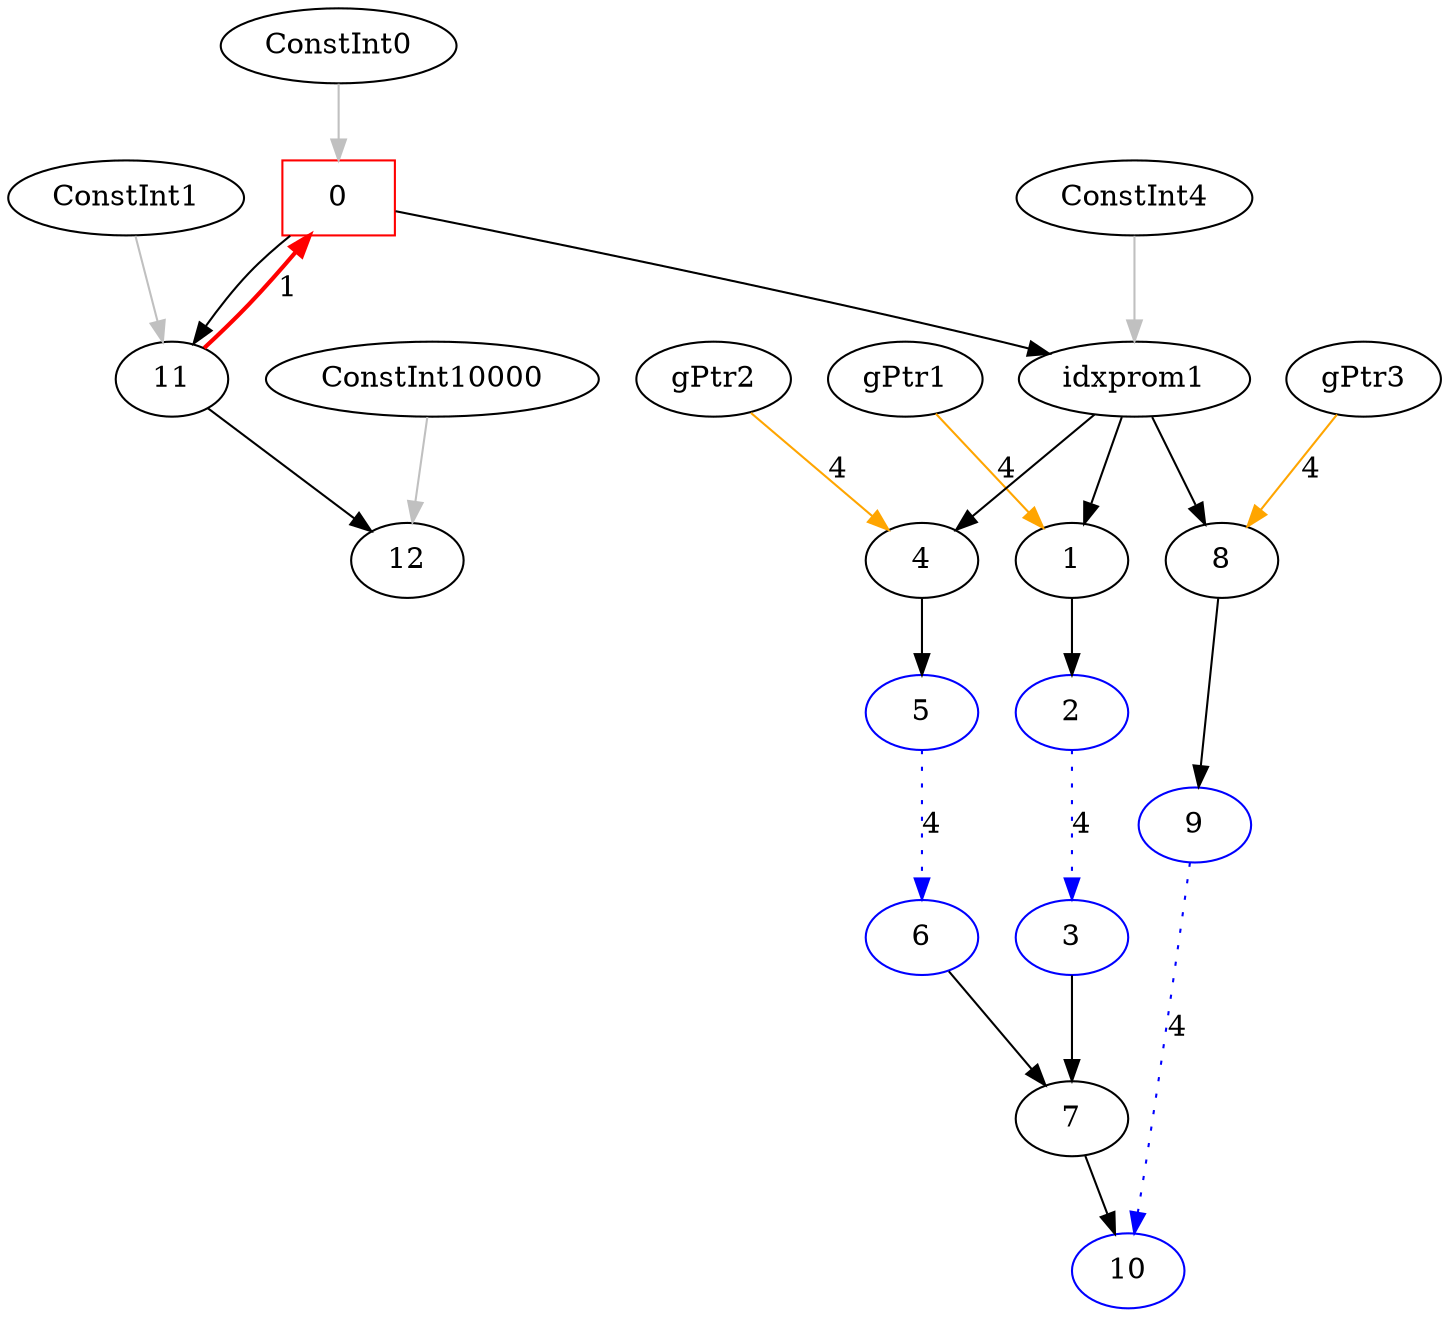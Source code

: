 digraph loop_27 { 
{
0 [shape=box, color=red, label="0"];

1 [color=black, label="1"];

2 [color=blue, label="2"];

3 [color=blue, label="3"];

4 [color=black, label="4"];

5 [color=blue, label="5"];

6 [color=blue, label="6"];

7 [color=black, label="7"];

8 [color=black, label="8"];

9 [color=blue, label="9"];

10 [color=blue, label="10"];

11 [color=black, label="11"];

12 [color=black, label="12"];

13 [color=black, label="ConstInt0"];

14 [color=black, label="gPtr1"];

17 [color=black, label="idxprom1"];

18 [color=black, label="ConstInt4"];

19 [color=black, label="gPtr2"];

22 [color=black, label="gPtr3"];

25 [color=black, label="ConstInt1"];

26 [color=black, label="ConstInt10000"];
11 -> 0 [style=bold, color=red, label=1] 
13 -> 0 [color=gray]
14 -> 1 [color=orange, label=4] 
0 -> 17
18 -> 17 [color=gray]
17 -> 1
1 -> 2
19 -> 4 [color=orange, label=4] 
17 -> 4
4 -> 5
6 -> 7
3 -> 7
22 -> 8 [color=orange, label=4] 
17 -> 8
7 -> 10
8 -> 9
0 -> 11
25 -> 11 [color=gray]
11 -> 12
26 -> 12 [color=gray]
2 -> 3 [style=dotted, color=blue, label="4"]
5 -> 6 [style=dotted, color=blue, label="4"]
9 -> 10 [style=dotted, color=blue, label="4"]

}

}